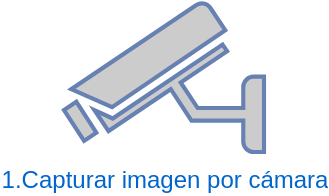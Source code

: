 <mxfile version="24.8.9">
  <diagram name="Página-1" id="KH_A-gYcUATqz6QTuRAK">
    <mxGraphModel dx="1432" dy="792" grid="1" gridSize="10" guides="1" tooltips="1" connect="1" arrows="1" fold="1" page="1" pageScale="1" pageWidth="827" pageHeight="1169" math="0" shadow="0">
      <root>
        <mxCell id="0" />
        <mxCell id="1" parent="0" />
        <mxCell id="-hGUjg2ILKnr5WkiYo2J-2" value="1.Capturar imagen por cámara" style="fontColor=#0066CC;verticalAlign=top;verticalLabelPosition=bottom;labelPosition=center;align=center;html=1;outlineConnect=0;fillColor=#CCCCCC;strokeColor=#6881B3;gradientColor=none;gradientDirection=north;strokeWidth=2;shape=mxgraph.networks.security_camera;direction=east;flipH=1;" vertex="1" parent="1">
          <mxGeometry x="120" y="230" width="100" height="75" as="geometry" />
        </mxCell>
      </root>
    </mxGraphModel>
  </diagram>
</mxfile>
